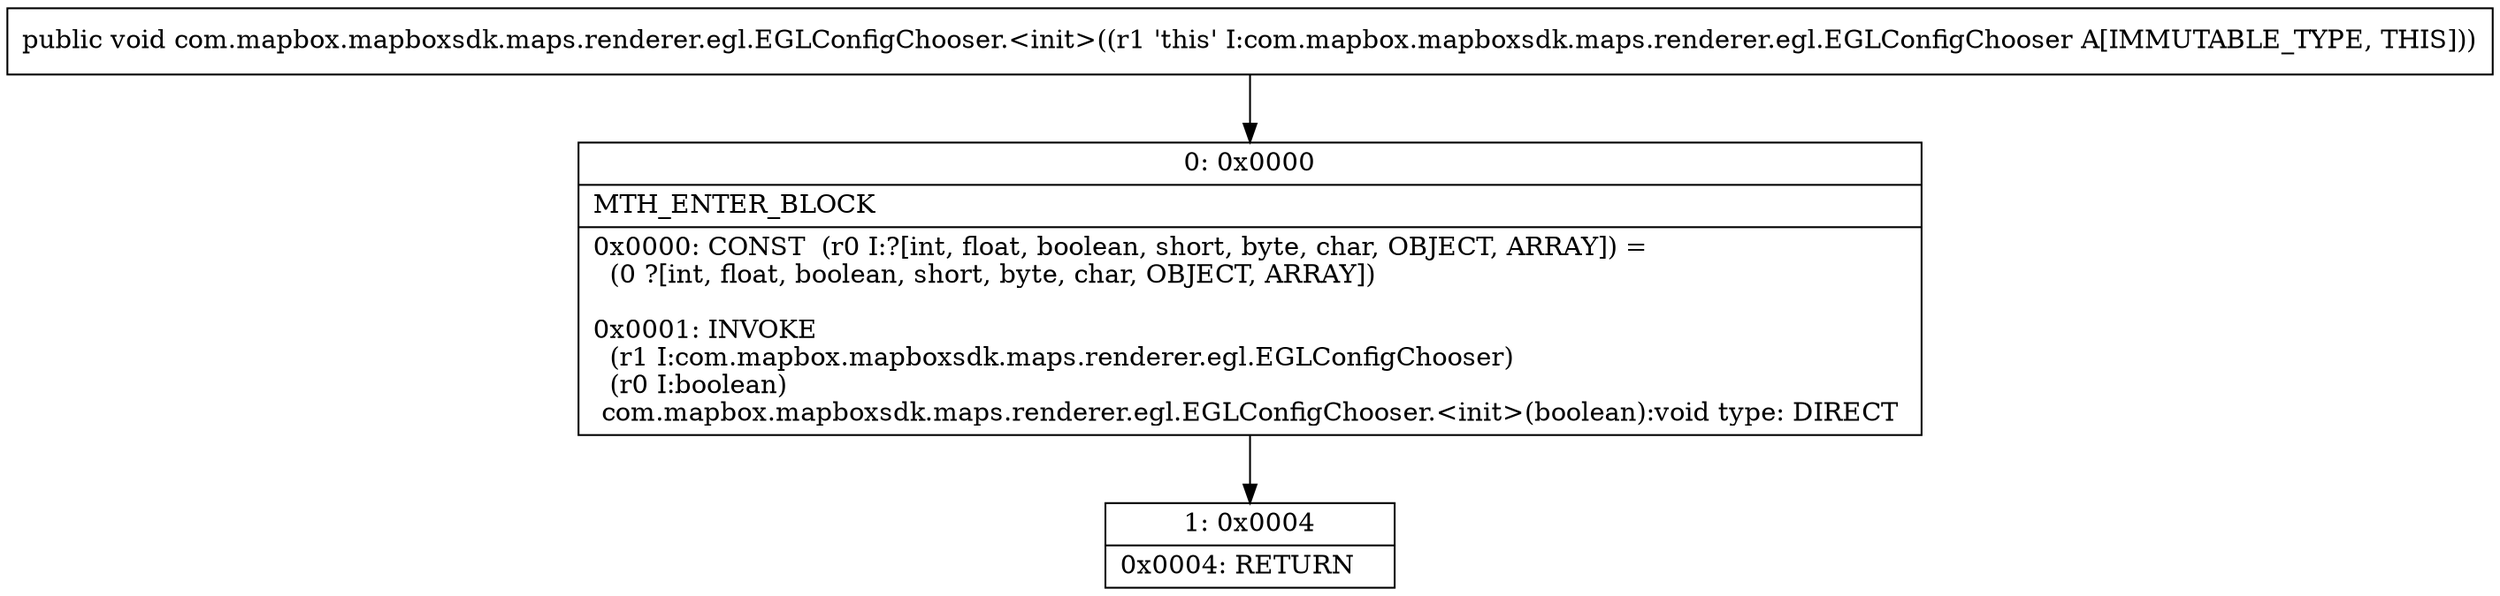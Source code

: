 digraph "CFG forcom.mapbox.mapboxsdk.maps.renderer.egl.EGLConfigChooser.\<init\>()V" {
Node_0 [shape=record,label="{0\:\ 0x0000|MTH_ENTER_BLOCK\l|0x0000: CONST  (r0 I:?[int, float, boolean, short, byte, char, OBJECT, ARRAY]) = \l  (0 ?[int, float, boolean, short, byte, char, OBJECT, ARRAY])\l \l0x0001: INVOKE  \l  (r1 I:com.mapbox.mapboxsdk.maps.renderer.egl.EGLConfigChooser)\l  (r0 I:boolean)\l com.mapbox.mapboxsdk.maps.renderer.egl.EGLConfigChooser.\<init\>(boolean):void type: DIRECT \l}"];
Node_1 [shape=record,label="{1\:\ 0x0004|0x0004: RETURN   \l}"];
MethodNode[shape=record,label="{public void com.mapbox.mapboxsdk.maps.renderer.egl.EGLConfigChooser.\<init\>((r1 'this' I:com.mapbox.mapboxsdk.maps.renderer.egl.EGLConfigChooser A[IMMUTABLE_TYPE, THIS])) }"];
MethodNode -> Node_0;
Node_0 -> Node_1;
}

